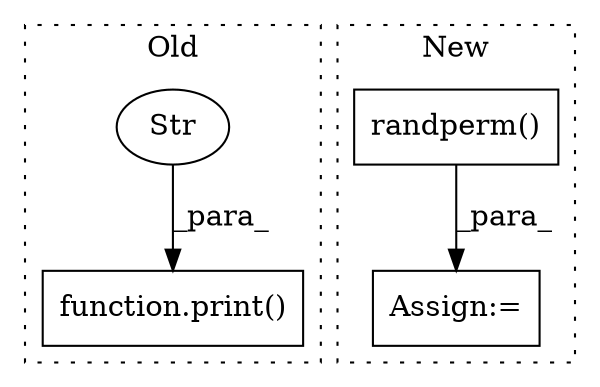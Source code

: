 digraph G {
subgraph cluster0 {
1 [label="function.print()" a="75" s="16403,16450" l="6,1" shape="box"];
4 [label="Str" a="66" s="16409" l="41" shape="ellipse"];
label = "Old";
style="dotted";
}
subgraph cluster1 {
2 [label="randperm()" a="75" s="16767,16789" l="15,1" shape="box"];
3 [label="Assign:=" a="68" s="16754" l="3" shape="box"];
label = "New";
style="dotted";
}
2 -> 3 [label="_para_"];
4 -> 1 [label="_para_"];
}
